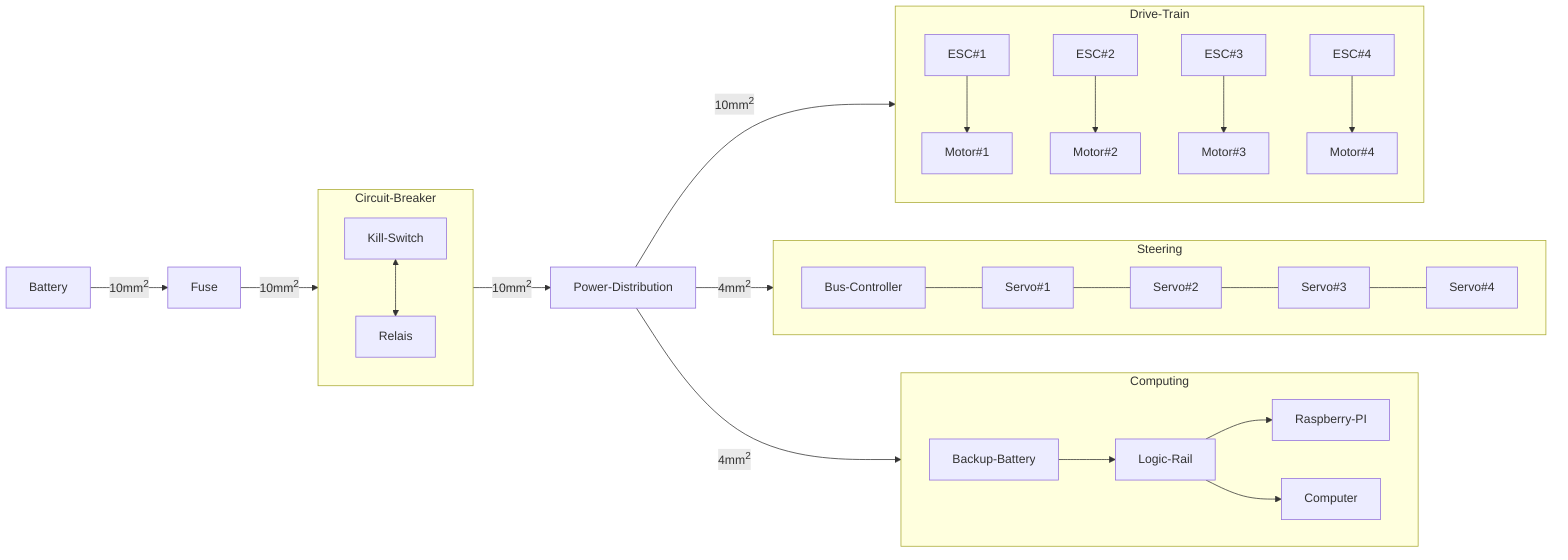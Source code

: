 ---
titel: Wiring Diagram
---

graph LR

subgraph Circuit-Breaker
    direction TB
    Kill-Switch <--> Relais
end


subgraph Drive-Train
    direction TB
    ESC#1 --> Motor#1
    ESC#2 --> Motor#2
    ESC#3 --> Motor#3
    ESC#4 --> Motor#4
end

subgraph Steering
    direction LR
    Bus-Controller ---
    Servo#1 ---
    Servo#2 ---
    Servo#3 ---
    Servo#4
end

subgraph Computing
    direction LR
    Backup-Battery
    Logic-Rail
    Raspberry-PI
    Backup-Battery --> Logic-Rail --> Raspberry-PI & Computer
end

Battery --> |10mm<sup>2| Fuse --> |10mm<sup>2|Circuit-Breaker --> |10mm<sup>2| Power-Distribution 
Power-Distribution --> |10mm<sup>2| Drive-Train
Power-Distribution --> |4mm<sup>2| Steering
Power-Distribution --> |4mm<sup>2| Computing